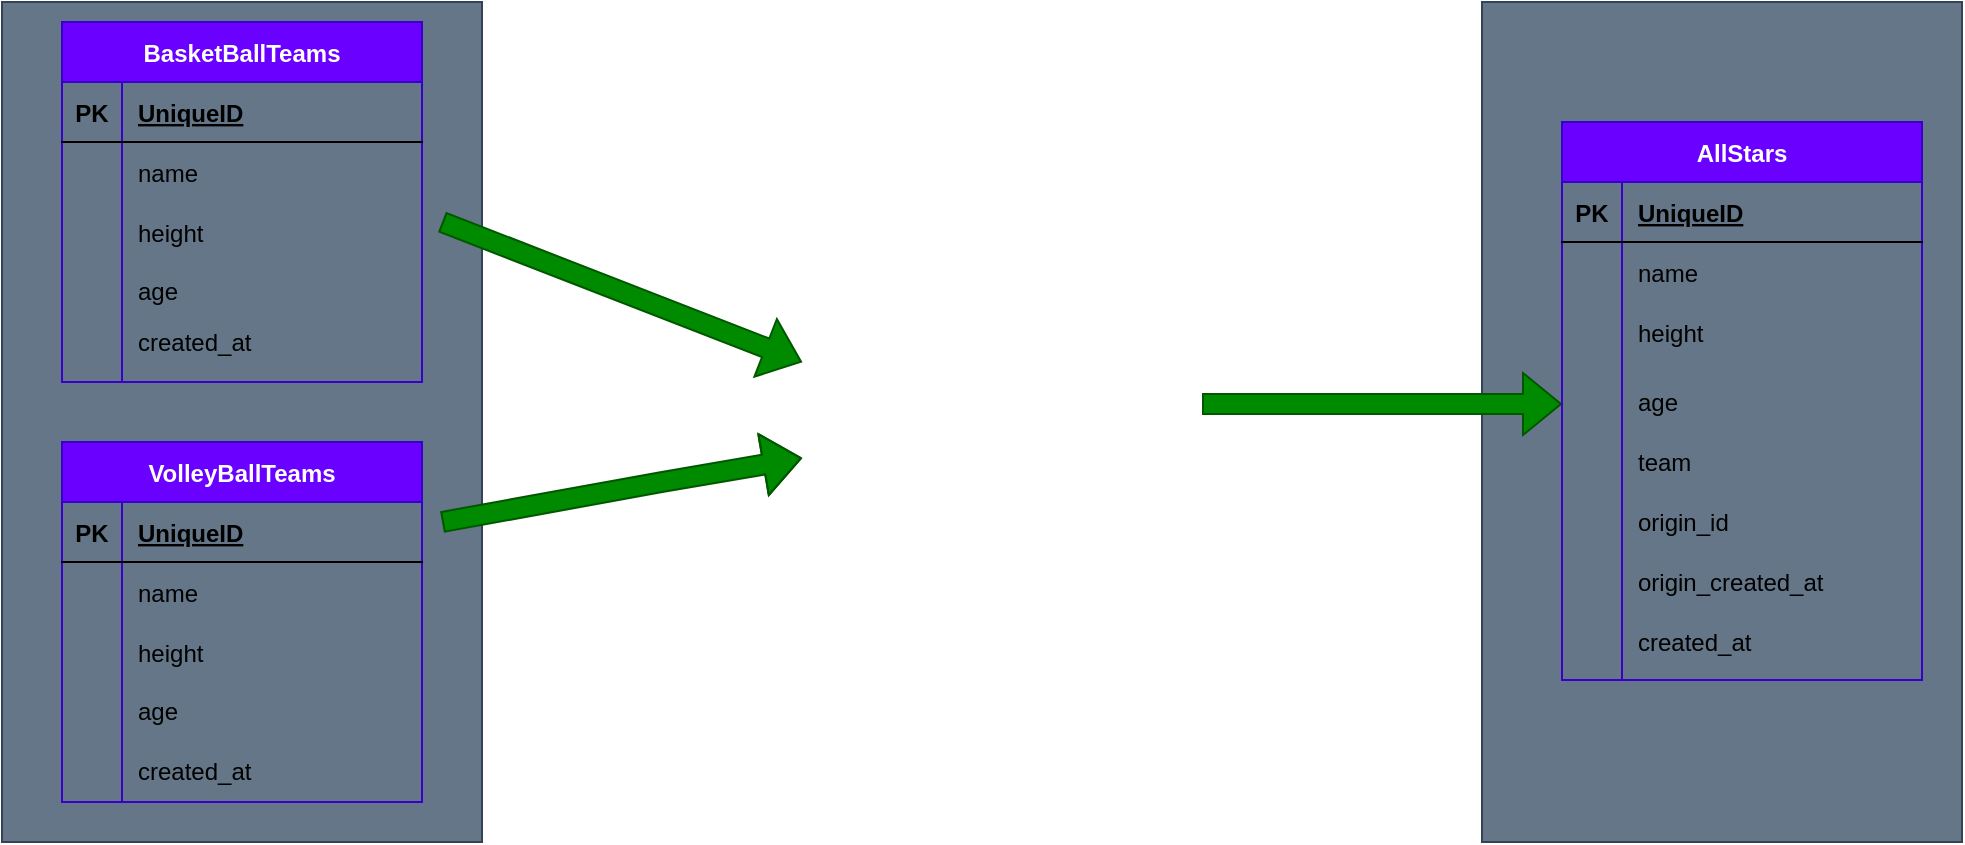 <mxfile version="16.6.5" type="device"><diagram id="0a6vV26WrQawE2hGSfuv" name="Page-1"><mxGraphModel dx="1476" dy="847" grid="1" gridSize="10" guides="1" tooltips="1" connect="1" arrows="1" fold="1" page="1" pageScale="1" pageWidth="1920" pageHeight="1200" background="#FFFFFF" math="0" shadow="0"><root><mxCell id="0"/><mxCell id="1" parent="0"/><mxCell id="50_1uljSg94-kjhSlF6q-42" value="" style="rounded=0;whiteSpace=wrap;html=1;fillColor=#647687;fontColor=#ffffff;strokeColor=#314354;" vertex="1" parent="1"><mxGeometry x="120" y="60" width="240" height="420" as="geometry"/></mxCell><mxCell id="50_1uljSg94-kjhSlF6q-16" value="BasketBallTeams" style="shape=table;startSize=30;container=1;collapsible=1;childLayout=tableLayout;fixedRows=1;rowLines=0;fontStyle=1;align=center;resizeLast=1;fillColor=#6a00ff;strokeColor=#3700CC;fontColor=#ffffff;" vertex="1" parent="1"><mxGeometry x="150" y="70" width="180" height="180" as="geometry"/></mxCell><mxCell id="50_1uljSg94-kjhSlF6q-17" value="" style="shape=tableRow;horizontal=0;startSize=0;swimlaneHead=0;swimlaneBody=0;fillColor=none;collapsible=0;dropTarget=0;points=[[0,0.5],[1,0.5]];portConstraint=eastwest;top=0;left=0;right=0;bottom=1;" vertex="1" parent="50_1uljSg94-kjhSlF6q-16"><mxGeometry y="30" width="180" height="30" as="geometry"/></mxCell><mxCell id="50_1uljSg94-kjhSlF6q-18" value="PK" style="shape=partialRectangle;connectable=0;fillColor=none;top=0;left=0;bottom=0;right=0;fontStyle=1;overflow=hidden;" vertex="1" parent="50_1uljSg94-kjhSlF6q-17"><mxGeometry width="30" height="30" as="geometry"><mxRectangle width="30" height="30" as="alternateBounds"/></mxGeometry></mxCell><mxCell id="50_1uljSg94-kjhSlF6q-19" value="UniqueID" style="shape=partialRectangle;connectable=0;fillColor=none;top=0;left=0;bottom=0;right=0;align=left;spacingLeft=6;fontStyle=5;overflow=hidden;" vertex="1" parent="50_1uljSg94-kjhSlF6q-17"><mxGeometry x="30" width="150" height="30" as="geometry"><mxRectangle width="150" height="30" as="alternateBounds"/></mxGeometry></mxCell><mxCell id="50_1uljSg94-kjhSlF6q-20" value="" style="shape=tableRow;horizontal=0;startSize=0;swimlaneHead=0;swimlaneBody=0;fillColor=none;collapsible=0;dropTarget=0;points=[[0,0.5],[1,0.5]];portConstraint=eastwest;top=0;left=0;right=0;bottom=0;" vertex="1" parent="50_1uljSg94-kjhSlF6q-16"><mxGeometry y="60" width="180" height="30" as="geometry"/></mxCell><mxCell id="50_1uljSg94-kjhSlF6q-21" value="" style="shape=partialRectangle;connectable=0;fillColor=none;top=0;left=0;bottom=0;right=0;editable=1;overflow=hidden;" vertex="1" parent="50_1uljSg94-kjhSlF6q-20"><mxGeometry width="30" height="30" as="geometry"><mxRectangle width="30" height="30" as="alternateBounds"/></mxGeometry></mxCell><mxCell id="50_1uljSg94-kjhSlF6q-22" value="name" style="shape=partialRectangle;connectable=0;fillColor=none;top=0;left=0;bottom=0;right=0;align=left;spacingLeft=6;overflow=hidden;" vertex="1" parent="50_1uljSg94-kjhSlF6q-20"><mxGeometry x="30" width="150" height="30" as="geometry"><mxRectangle width="150" height="30" as="alternateBounds"/></mxGeometry></mxCell><mxCell id="50_1uljSg94-kjhSlF6q-23" value="" style="shape=tableRow;horizontal=0;startSize=0;swimlaneHead=0;swimlaneBody=0;fillColor=none;collapsible=0;dropTarget=0;points=[[0,0.5],[1,0.5]];portConstraint=eastwest;top=0;left=0;right=0;bottom=0;" vertex="1" parent="50_1uljSg94-kjhSlF6q-16"><mxGeometry y="90" width="180" height="30" as="geometry"/></mxCell><mxCell id="50_1uljSg94-kjhSlF6q-24" value="" style="shape=partialRectangle;connectable=0;fillColor=none;top=0;left=0;bottom=0;right=0;editable=1;overflow=hidden;" vertex="1" parent="50_1uljSg94-kjhSlF6q-23"><mxGeometry width="30" height="30" as="geometry"><mxRectangle width="30" height="30" as="alternateBounds"/></mxGeometry></mxCell><mxCell id="50_1uljSg94-kjhSlF6q-25" value="height" style="shape=partialRectangle;connectable=0;fillColor=none;top=0;left=0;bottom=0;right=0;align=left;spacingLeft=6;overflow=hidden;" vertex="1" parent="50_1uljSg94-kjhSlF6q-23"><mxGeometry x="30" width="150" height="30" as="geometry"><mxRectangle width="150" height="30" as="alternateBounds"/></mxGeometry></mxCell><mxCell id="50_1uljSg94-kjhSlF6q-26" value="" style="shape=tableRow;horizontal=0;startSize=0;swimlaneHead=0;swimlaneBody=0;fillColor=none;collapsible=0;dropTarget=0;points=[[0,0.5],[1,0.5]];portConstraint=eastwest;top=0;left=0;right=0;bottom=0;" vertex="1" parent="50_1uljSg94-kjhSlF6q-16"><mxGeometry y="120" width="180" height="60" as="geometry"/></mxCell><mxCell id="50_1uljSg94-kjhSlF6q-27" value="" style="shape=partialRectangle;connectable=0;fillColor=none;top=0;left=0;bottom=0;right=0;editable=1;overflow=hidden;" vertex="1" parent="50_1uljSg94-kjhSlF6q-26"><mxGeometry width="30" height="60" as="geometry"><mxRectangle width="30" height="60" as="alternateBounds"/></mxGeometry></mxCell><mxCell id="50_1uljSg94-kjhSlF6q-28" value="" style="shape=partialRectangle;connectable=0;fillColor=none;top=0;left=0;bottom=0;right=0;align=left;spacingLeft=6;overflow=hidden;" vertex="1" parent="50_1uljSg94-kjhSlF6q-26"><mxGeometry x="30" width="150" height="60" as="geometry"><mxRectangle width="150" height="60" as="alternateBounds"/></mxGeometry></mxCell><mxCell id="50_1uljSg94-kjhSlF6q-29" value="VolleyBallTeams" style="shape=table;startSize=30;container=1;collapsible=1;childLayout=tableLayout;fixedRows=1;rowLines=0;fontStyle=1;align=center;resizeLast=1;fillColor=#6a00ff;fontColor=#ffffff;strokeColor=#3700CC;" vertex="1" parent="1"><mxGeometry x="150" y="280" width="180" height="180" as="geometry"/></mxCell><mxCell id="50_1uljSg94-kjhSlF6q-30" value="" style="shape=tableRow;horizontal=0;startSize=0;swimlaneHead=0;swimlaneBody=0;fillColor=none;collapsible=0;dropTarget=0;points=[[0,0.5],[1,0.5]];portConstraint=eastwest;top=0;left=0;right=0;bottom=1;" vertex="1" parent="50_1uljSg94-kjhSlF6q-29"><mxGeometry y="30" width="180" height="30" as="geometry"/></mxCell><mxCell id="50_1uljSg94-kjhSlF6q-31" value="PK" style="shape=partialRectangle;connectable=0;fillColor=none;top=0;left=0;bottom=0;right=0;fontStyle=1;overflow=hidden;" vertex="1" parent="50_1uljSg94-kjhSlF6q-30"><mxGeometry width="30.0" height="30" as="geometry"><mxRectangle width="30.0" height="30" as="alternateBounds"/></mxGeometry></mxCell><mxCell id="50_1uljSg94-kjhSlF6q-32" value="UniqueID" style="shape=partialRectangle;connectable=0;fillColor=none;top=0;left=0;bottom=0;right=0;align=left;spacingLeft=6;fontStyle=5;overflow=hidden;" vertex="1" parent="50_1uljSg94-kjhSlF6q-30"><mxGeometry x="30.0" width="150.0" height="30" as="geometry"><mxRectangle width="150.0" height="30" as="alternateBounds"/></mxGeometry></mxCell><mxCell id="50_1uljSg94-kjhSlF6q-33" value="" style="shape=tableRow;horizontal=0;startSize=0;swimlaneHead=0;swimlaneBody=0;fillColor=none;collapsible=0;dropTarget=0;points=[[0,0.5],[1,0.5]];portConstraint=eastwest;top=0;left=0;right=0;bottom=0;" vertex="1" parent="50_1uljSg94-kjhSlF6q-29"><mxGeometry y="60" width="180" height="30" as="geometry"/></mxCell><mxCell id="50_1uljSg94-kjhSlF6q-34" value="" style="shape=partialRectangle;connectable=0;fillColor=none;top=0;left=0;bottom=0;right=0;editable=1;overflow=hidden;" vertex="1" parent="50_1uljSg94-kjhSlF6q-33"><mxGeometry width="30.0" height="30" as="geometry"><mxRectangle width="30.0" height="30" as="alternateBounds"/></mxGeometry></mxCell><mxCell id="50_1uljSg94-kjhSlF6q-35" value="name" style="shape=partialRectangle;connectable=0;fillColor=none;top=0;left=0;bottom=0;right=0;align=left;spacingLeft=6;overflow=hidden;" vertex="1" parent="50_1uljSg94-kjhSlF6q-33"><mxGeometry x="30.0" width="150.0" height="30" as="geometry"><mxRectangle width="150.0" height="30" as="alternateBounds"/></mxGeometry></mxCell><mxCell id="50_1uljSg94-kjhSlF6q-36" value="" style="shape=tableRow;horizontal=0;startSize=0;swimlaneHead=0;swimlaneBody=0;fillColor=none;collapsible=0;dropTarget=0;points=[[0,0.5],[1,0.5]];portConstraint=eastwest;top=0;left=0;right=0;bottom=0;" vertex="1" parent="50_1uljSg94-kjhSlF6q-29"><mxGeometry y="90" width="180" height="30" as="geometry"/></mxCell><mxCell id="50_1uljSg94-kjhSlF6q-37" value="" style="shape=partialRectangle;connectable=0;fillColor=none;top=0;left=0;bottom=0;right=0;editable=1;overflow=hidden;" vertex="1" parent="50_1uljSg94-kjhSlF6q-36"><mxGeometry width="30.0" height="30" as="geometry"><mxRectangle width="30.0" height="30" as="alternateBounds"/></mxGeometry></mxCell><mxCell id="50_1uljSg94-kjhSlF6q-38" value="height" style="shape=partialRectangle;connectable=0;fillColor=none;top=0;left=0;bottom=0;right=0;align=left;spacingLeft=6;overflow=hidden;" vertex="1" parent="50_1uljSg94-kjhSlF6q-36"><mxGeometry x="30.0" width="150.0" height="30" as="geometry"><mxRectangle width="150.0" height="30" as="alternateBounds"/></mxGeometry></mxCell><mxCell id="50_1uljSg94-kjhSlF6q-39" value="" style="shape=tableRow;horizontal=0;startSize=0;swimlaneHead=0;swimlaneBody=0;fillColor=none;collapsible=0;dropTarget=0;points=[[0,0.5],[1,0.5]];portConstraint=eastwest;top=0;left=0;right=0;bottom=0;" vertex="1" parent="50_1uljSg94-kjhSlF6q-29"><mxGeometry y="120" width="180" height="60" as="geometry"/></mxCell><mxCell id="50_1uljSg94-kjhSlF6q-40" value="" style="shape=partialRectangle;connectable=0;fillColor=none;top=0;left=0;bottom=0;right=0;editable=1;overflow=hidden;" vertex="1" parent="50_1uljSg94-kjhSlF6q-39"><mxGeometry width="30.0" height="60" as="geometry"><mxRectangle width="30.0" height="60" as="alternateBounds"/></mxGeometry></mxCell><mxCell id="50_1uljSg94-kjhSlF6q-41" value="" style="shape=partialRectangle;connectable=0;fillColor=none;top=0;left=0;bottom=0;right=0;align=left;spacingLeft=6;overflow=hidden;" vertex="1" parent="50_1uljSg94-kjhSlF6q-39"><mxGeometry x="30.0" width="150.0" height="60" as="geometry"><mxRectangle width="150.0" height="60" as="alternateBounds"/></mxGeometry></mxCell><mxCell id="50_1uljSg94-kjhSlF6q-45" value="" style="shape=image;verticalLabelPosition=bottom;labelBackgroundColor=default;verticalAlign=top;aspect=fixed;imageAspect=0;image=https://blog.web.nifty.com/wp-content/uploads/2017/08/embulk-logo-v2-sq-tr-small.png;" vertex="1" parent="1"><mxGeometry x="520" y="188.83" width="210" height="162.34" as="geometry"/></mxCell><mxCell id="50_1uljSg94-kjhSlF6q-47" value="" style="rounded=0;whiteSpace=wrap;html=1;fillColor=#647687;fontColor=#ffffff;strokeColor=#314354;" vertex="1" parent="1"><mxGeometry x="860" y="60" width="240" height="420" as="geometry"/></mxCell><mxCell id="50_1uljSg94-kjhSlF6q-48" value="" style="shape=flexArrow;endArrow=classic;html=1;rounded=0;fillColor=#008a00;strokeColor=#005700;" edge="1" parent="1"><mxGeometry width="50" height="50" relative="1" as="geometry"><mxPoint x="340" y="170" as="sourcePoint"/><mxPoint x="520" y="240" as="targetPoint"/></mxGeometry></mxCell><mxCell id="50_1uljSg94-kjhSlF6q-49" value="" style="shape=flexArrow;endArrow=classic;html=1;rounded=0;fillColor=#008a00;strokeColor=#005700;" edge="1" parent="1" target="50_1uljSg94-kjhSlF6q-45"><mxGeometry width="50" height="50" relative="1" as="geometry"><mxPoint x="340" y="320" as="sourcePoint"/><mxPoint x="530" y="390" as="targetPoint"/><Array as="points"><mxPoint x="450" y="300"/></Array></mxGeometry></mxCell><mxCell id="50_1uljSg94-kjhSlF6q-51" value="" style="shape=flexArrow;endArrow=classic;html=1;rounded=0;fillColor=#008a00;strokeColor=#005700;" edge="1" parent="1"><mxGeometry width="50" height="50" relative="1" as="geometry"><mxPoint x="720" y="261" as="sourcePoint"/><mxPoint x="900" y="261" as="targetPoint"/></mxGeometry></mxCell><mxCell id="50_1uljSg94-kjhSlF6q-52" value="AllStars" style="shape=table;startSize=30;container=1;collapsible=1;childLayout=tableLayout;fixedRows=1;rowLines=0;fontStyle=1;align=center;resizeLast=1;fillColor=#6a00ff;fontColor=#ffffff;strokeColor=#3700CC;" vertex="1" parent="1"><mxGeometry x="900" y="120.0" width="180" height="279" as="geometry"/></mxCell><mxCell id="50_1uljSg94-kjhSlF6q-53" value="" style="shape=tableRow;horizontal=0;startSize=0;swimlaneHead=0;swimlaneBody=0;fillColor=none;collapsible=0;dropTarget=0;points=[[0,0.5],[1,0.5]];portConstraint=eastwest;top=0;left=0;right=0;bottom=1;" vertex="1" parent="50_1uljSg94-kjhSlF6q-52"><mxGeometry y="30" width="180" height="30" as="geometry"/></mxCell><mxCell id="50_1uljSg94-kjhSlF6q-54" value="PK" style="shape=partialRectangle;connectable=0;fillColor=none;top=0;left=0;bottom=0;right=0;fontStyle=1;overflow=hidden;" vertex="1" parent="50_1uljSg94-kjhSlF6q-53"><mxGeometry width="30" height="30" as="geometry"><mxRectangle width="30" height="30" as="alternateBounds"/></mxGeometry></mxCell><mxCell id="50_1uljSg94-kjhSlF6q-55" value="UniqueID" style="shape=partialRectangle;connectable=0;fillColor=none;top=0;left=0;bottom=0;right=0;align=left;spacingLeft=6;fontStyle=5;overflow=hidden;" vertex="1" parent="50_1uljSg94-kjhSlF6q-53"><mxGeometry x="30" width="150" height="30" as="geometry"><mxRectangle width="150" height="30" as="alternateBounds"/></mxGeometry></mxCell><mxCell id="50_1uljSg94-kjhSlF6q-56" value="" style="shape=tableRow;horizontal=0;startSize=0;swimlaneHead=0;swimlaneBody=0;fillColor=none;collapsible=0;dropTarget=0;points=[[0,0.5],[1,0.5]];portConstraint=eastwest;top=0;left=0;right=0;bottom=0;" vertex="1" parent="50_1uljSg94-kjhSlF6q-52"><mxGeometry y="60" width="180" height="30" as="geometry"/></mxCell><mxCell id="50_1uljSg94-kjhSlF6q-57" value="" style="shape=partialRectangle;connectable=0;fillColor=none;top=0;left=0;bottom=0;right=0;editable=1;overflow=hidden;" vertex="1" parent="50_1uljSg94-kjhSlF6q-56"><mxGeometry width="30" height="30" as="geometry"><mxRectangle width="30" height="30" as="alternateBounds"/></mxGeometry></mxCell><mxCell id="50_1uljSg94-kjhSlF6q-58" value="name" style="shape=partialRectangle;connectable=0;fillColor=none;top=0;left=0;bottom=0;right=0;align=left;spacingLeft=6;overflow=hidden;" vertex="1" parent="50_1uljSg94-kjhSlF6q-56"><mxGeometry x="30" width="150" height="30" as="geometry"><mxRectangle width="150" height="30" as="alternateBounds"/></mxGeometry></mxCell><mxCell id="50_1uljSg94-kjhSlF6q-59" value="" style="shape=tableRow;horizontal=0;startSize=0;swimlaneHead=0;swimlaneBody=0;fillColor=none;collapsible=0;dropTarget=0;points=[[0,0.5],[1,0.5]];portConstraint=eastwest;top=0;left=0;right=0;bottom=0;" vertex="1" parent="50_1uljSg94-kjhSlF6q-52"><mxGeometry y="90" width="180" height="30" as="geometry"/></mxCell><mxCell id="50_1uljSg94-kjhSlF6q-60" value="" style="shape=partialRectangle;connectable=0;fillColor=none;top=0;left=0;bottom=0;right=0;editable=1;overflow=hidden;" vertex="1" parent="50_1uljSg94-kjhSlF6q-59"><mxGeometry width="30" height="30" as="geometry"><mxRectangle width="30" height="30" as="alternateBounds"/></mxGeometry></mxCell><mxCell id="50_1uljSg94-kjhSlF6q-61" value="height" style="shape=partialRectangle;connectable=0;fillColor=none;top=0;left=0;bottom=0;right=0;align=left;spacingLeft=6;overflow=hidden;" vertex="1" parent="50_1uljSg94-kjhSlF6q-59"><mxGeometry x="30" width="150" height="30" as="geometry"><mxRectangle width="150" height="30" as="alternateBounds"/></mxGeometry></mxCell><mxCell id="50_1uljSg94-kjhSlF6q-62" value="" style="shape=tableRow;horizontal=0;startSize=0;swimlaneHead=0;swimlaneBody=0;fillColor=none;collapsible=0;dropTarget=0;points=[[0,0.5],[1,0.5]];portConstraint=eastwest;top=0;left=0;right=0;bottom=0;" vertex="1" parent="50_1uljSg94-kjhSlF6q-52"><mxGeometry y="120" width="180" height="159" as="geometry"/></mxCell><mxCell id="50_1uljSg94-kjhSlF6q-63" value="" style="shape=partialRectangle;connectable=0;fillColor=none;top=0;left=0;bottom=0;right=0;editable=1;overflow=hidden;" vertex="1" parent="50_1uljSg94-kjhSlF6q-62"><mxGeometry width="30" height="159" as="geometry"><mxRectangle width="30" height="159" as="alternateBounds"/></mxGeometry></mxCell><mxCell id="50_1uljSg94-kjhSlF6q-64" value="" style="shape=partialRectangle;connectable=0;fillColor=none;top=0;left=0;bottom=0;right=0;align=left;spacingLeft=6;overflow=hidden;" vertex="1" parent="50_1uljSg94-kjhSlF6q-62"><mxGeometry x="30" width="150" height="159" as="geometry"><mxRectangle width="150" height="159" as="alternateBounds"/></mxGeometry></mxCell><mxCell id="50_1uljSg94-kjhSlF6q-65" value="age" style="shape=partialRectangle;connectable=0;fillColor=none;top=0;left=0;bottom=0;right=0;align=left;spacingLeft=6;overflow=hidden;" vertex="1" parent="1"><mxGeometry x="930" y="244.5" width="150" height="30" as="geometry"><mxRectangle width="150" height="30" as="alternateBounds"/></mxGeometry></mxCell><mxCell id="50_1uljSg94-kjhSlF6q-66" value="team" style="shape=partialRectangle;connectable=0;fillColor=none;top=0;left=0;bottom=0;right=0;align=left;spacingLeft=6;overflow=hidden;" vertex="1" parent="1"><mxGeometry x="930" y="274.5" width="150" height="30" as="geometry"><mxRectangle width="150" height="30" as="alternateBounds"/></mxGeometry></mxCell><mxCell id="50_1uljSg94-kjhSlF6q-67" value="origin_id" style="shape=partialRectangle;connectable=0;fillColor=none;top=0;left=0;bottom=0;right=0;align=left;spacingLeft=6;overflow=hidden;" vertex="1" parent="1"><mxGeometry x="930" y="304.5" width="150" height="30" as="geometry"><mxRectangle width="150" height="30" as="alternateBounds"/></mxGeometry></mxCell><mxCell id="50_1uljSg94-kjhSlF6q-68" value="origin_created_at" style="shape=partialRectangle;connectable=0;fillColor=none;top=0;left=0;bottom=0;right=0;align=left;spacingLeft=6;overflow=hidden;" vertex="1" parent="1"><mxGeometry x="930" y="334.5" width="150" height="30" as="geometry"><mxRectangle width="150" height="30" as="alternateBounds"/></mxGeometry></mxCell><mxCell id="50_1uljSg94-kjhSlF6q-82" value="created_at" style="shape=partialRectangle;connectable=0;fillColor=none;top=0;left=0;bottom=0;right=0;align=left;spacingLeft=6;overflow=hidden;" vertex="1" parent="1"><mxGeometry x="930" y="364.5" width="150" height="30" as="geometry"><mxRectangle width="150" height="30" as="alternateBounds"/></mxGeometry></mxCell><mxCell id="50_1uljSg94-kjhSlF6q-84" value="age" style="shape=partialRectangle;connectable=0;fillColor=none;top=0;left=0;bottom=0;right=0;align=left;spacingLeft=6;overflow=hidden;" vertex="1" parent="1"><mxGeometry x="180" y="188.83" width="150" height="30" as="geometry"><mxRectangle width="150" height="30" as="alternateBounds"/></mxGeometry></mxCell><mxCell id="50_1uljSg94-kjhSlF6q-85" value="created_at" style="shape=partialRectangle;connectable=0;fillColor=none;top=0;left=0;bottom=0;right=0;align=left;spacingLeft=6;overflow=hidden;" vertex="1" parent="1"><mxGeometry x="180" y="214.5" width="150" height="30" as="geometry"><mxRectangle width="150" height="30" as="alternateBounds"/></mxGeometry></mxCell><mxCell id="50_1uljSg94-kjhSlF6q-86" value="age" style="shape=partialRectangle;connectable=0;fillColor=none;top=0;left=0;bottom=0;right=0;align=left;spacingLeft=6;overflow=hidden;" vertex="1" parent="1"><mxGeometry x="180" y="399" width="150" height="30" as="geometry"><mxRectangle width="150" height="30" as="alternateBounds"/></mxGeometry></mxCell><mxCell id="50_1uljSg94-kjhSlF6q-87" value="created_at" style="shape=partialRectangle;connectable=0;fillColor=none;top=0;left=0;bottom=0;right=0;align=left;spacingLeft=6;overflow=hidden;" vertex="1" parent="1"><mxGeometry x="180" y="429" width="150" height="30" as="geometry"><mxRectangle width="150" height="30" as="alternateBounds"/></mxGeometry></mxCell></root></mxGraphModel></diagram></mxfile>